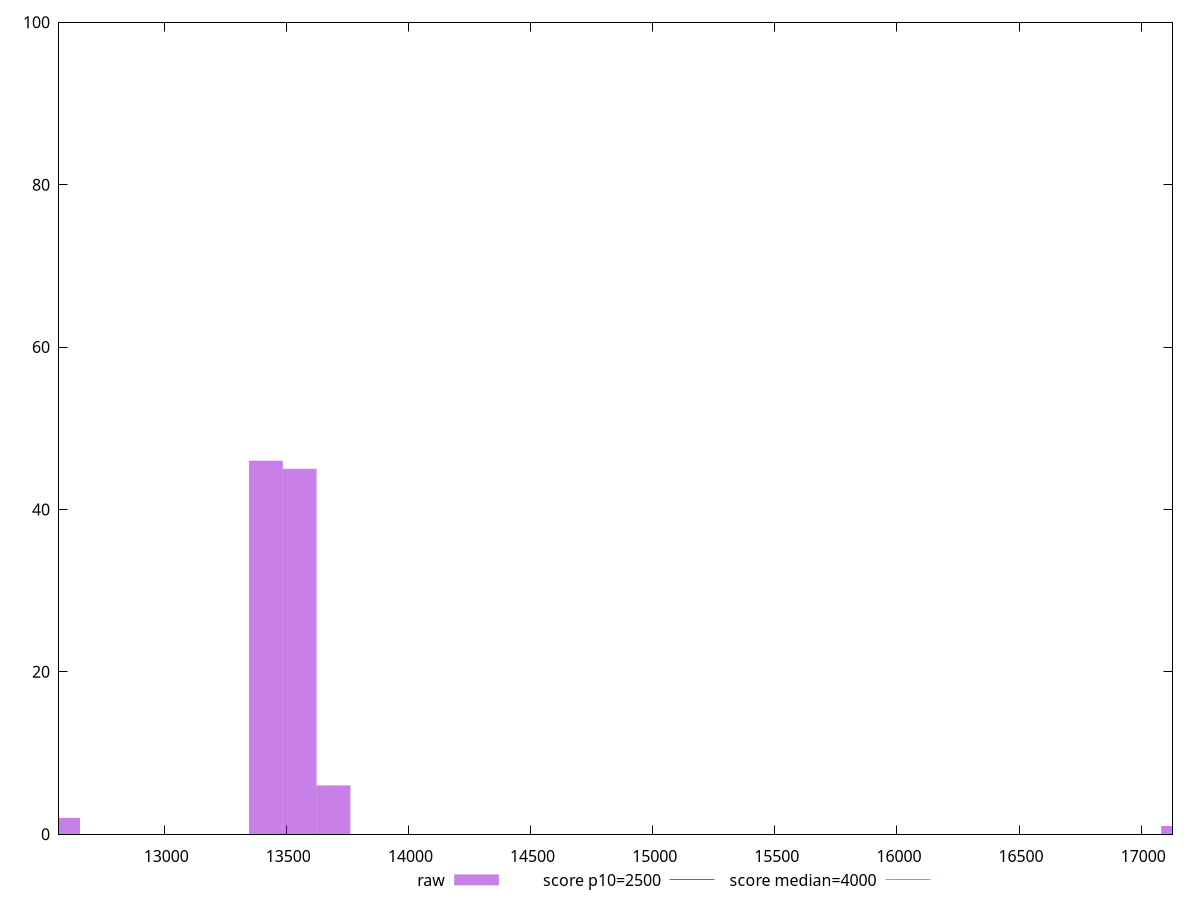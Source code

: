 reset

$raw <<EOF
13554.844169018834 45
13693.158905437394 6
13416.529432600275 46
17151.02731590138 1
12586.641014088918 2
EOF

set key outside below
set boxwidth 138.31473641855953
set xrange [12569.567:17128.032]
set yrange [0:100]
set style fill transparent solid 0.5 noborder

set parametric
set terminal svg size 640, 490 enhanced background rgb 'white'
set output "report_00007_2020-12-11T15:55:29.892Z/largest-contentful-paint/samples/pages/raw/histogram.svg"

plot $raw title "raw" with boxes, \
     2500,t title "score p10=2500", \
     4000,t title "score median=4000"

reset
